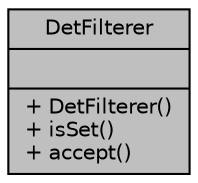 digraph "DetFilterer"
{
 // INTERACTIVE_SVG=YES
  bgcolor="transparent";
  edge [fontname="Helvetica",fontsize="10",labelfontname="Helvetica",labelfontsize="10"];
  node [fontname="Helvetica",fontsize="10",shape=record];
  Node1 [label="{DetFilterer\n||+ DetFilterer()\l+ isSet()\l+ accept()\l}",height=0.2,width=0.4,color="black", fillcolor="grey75", style="filled" fontcolor="black"];
}
